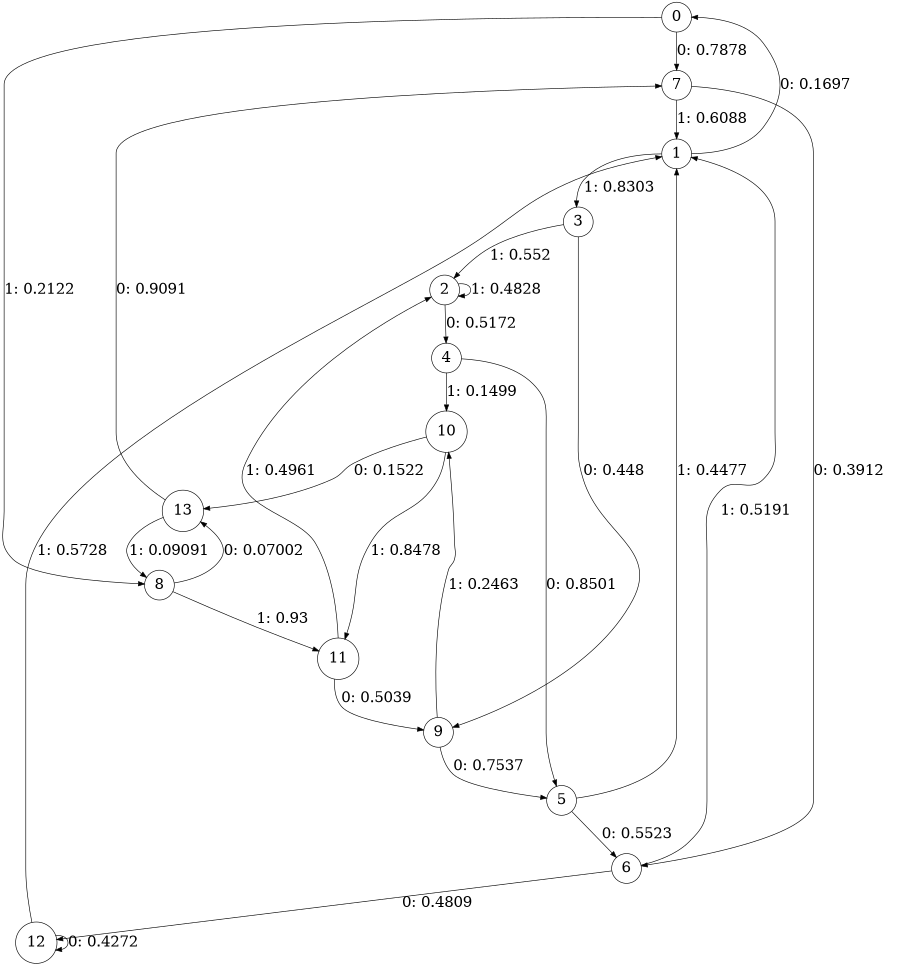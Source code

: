 digraph "ch1faceL4" {
size = "6,8.5";
ratio = "fill";
node [shape = circle];
node [fontsize = 24];
edge [fontsize = 24];
0 -> 7 [label = "0: 0.7878   "];
0 -> 8 [label = "1: 0.2122   "];
1 -> 0 [label = "0: 0.1697   "];
1 -> 3 [label = "1: 0.8303   "];
2 -> 4 [label = "0: 0.5172   "];
2 -> 2 [label = "1: 0.4828   "];
3 -> 9 [label = "0: 0.448    "];
3 -> 2 [label = "1: 0.552    "];
4 -> 5 [label = "0: 0.8501   "];
4 -> 10 [label = "1: 0.1499   "];
5 -> 6 [label = "0: 0.5523   "];
5 -> 1 [label = "1: 0.4477   "];
6 -> 12 [label = "0: 0.4809   "];
6 -> 1 [label = "1: 0.5191   "];
7 -> 6 [label = "0: 0.3912   "];
7 -> 1 [label = "1: 0.6088   "];
8 -> 13 [label = "0: 0.07002  "];
8 -> 11 [label = "1: 0.93     "];
9 -> 5 [label = "0: 0.7537   "];
9 -> 10 [label = "1: 0.2463   "];
10 -> 13 [label = "0: 0.1522   "];
10 -> 11 [label = "1: 0.8478   "];
11 -> 9 [label = "0: 0.5039   "];
11 -> 2 [label = "1: 0.4961   "];
12 -> 12 [label = "0: 0.4272   "];
12 -> 1 [label = "1: 0.5728   "];
13 -> 7 [label = "0: 0.9091   "];
13 -> 8 [label = "1: 0.09091  "];
}